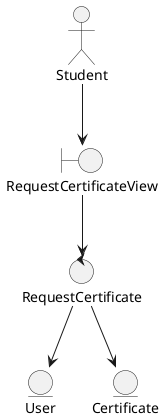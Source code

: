 @startuml DiagramaClasesDeAnalisisSolicitarCertificado

:Student: as o1


boundary RequestCertificateView

control "RequestCertificate" as o2


entity "User" as o4
entity "Certificate" as o6

o1 --> RequestCertificateView

RequestCertificateView --> o2
o2 --> o4
o2 --> o6 



@enduml